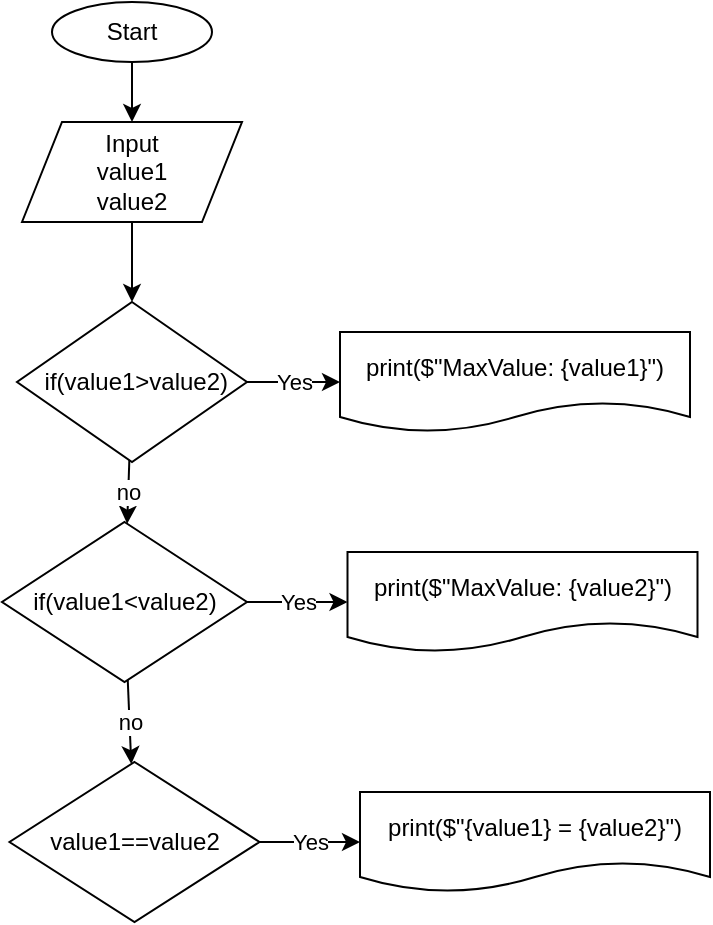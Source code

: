 <mxfile>
    <diagram id="CfLts7JXnZs10Yi-ryZP" name="Страница 1">
        <mxGraphModel dx="337" dy="405" grid="1" gridSize="10" guides="1" tooltips="1" connect="1" arrows="1" fold="1" page="1" pageScale="1" pageWidth="827" pageHeight="1169" math="0" shadow="0">
            <root>
                <mxCell id="0"/>
                <mxCell id="1" parent="0"/>
                <mxCell id="9" value="" style="edgeStyle=none;html=1;" edge="1" parent="1" source="2" target="3">
                    <mxGeometry relative="1" as="geometry"/>
                </mxCell>
                <mxCell id="2" value="Start" style="ellipse;whiteSpace=wrap;html=1;" vertex="1" parent="1">
                    <mxGeometry x="95" y="30" width="80" height="30" as="geometry"/>
                </mxCell>
                <mxCell id="5" value="" style="edgeStyle=none;html=1;" edge="1" parent="1" source="3" target="4">
                    <mxGeometry relative="1" as="geometry"/>
                </mxCell>
                <mxCell id="3" value="Input&lt;br&gt;value1&lt;br&gt;value2" style="shape=parallelogram;perimeter=parallelogramPerimeter;whiteSpace=wrap;html=1;fixedSize=1;" vertex="1" parent="1">
                    <mxGeometry x="80" y="90" width="110" height="50" as="geometry"/>
                </mxCell>
                <mxCell id="7" value="Yes" style="edgeStyle=none;html=1;" edge="1" parent="1" source="4" target="6">
                    <mxGeometry relative="1" as="geometry"/>
                </mxCell>
                <mxCell id="12" value="no" style="edgeStyle=none;html=1;" edge="1" parent="1" source="4" target="11">
                    <mxGeometry relative="1" as="geometry"/>
                </mxCell>
                <mxCell id="4" value="&amp;nbsp;if(value1&amp;gt;value2)" style="rhombus;whiteSpace=wrap;html=1;" vertex="1" parent="1">
                    <mxGeometry x="77.5" y="180" width="115" height="80" as="geometry"/>
                </mxCell>
                <mxCell id="6" value="print($&quot;MaxValue: {value1}&quot;)" style="shape=document;whiteSpace=wrap;html=1;boundedLbl=1;" vertex="1" parent="1">
                    <mxGeometry x="239" y="195" width="175" height="50" as="geometry"/>
                </mxCell>
                <mxCell id="18" value="no" style="edgeStyle=none;html=1;" edge="1" parent="1" source="11" target="17">
                    <mxGeometry relative="1" as="geometry"/>
                </mxCell>
                <mxCell id="11" value="if(value1&amp;lt;value2)" style="rhombus;whiteSpace=wrap;html=1;" vertex="1" parent="1">
                    <mxGeometry x="70" y="290" width="122.5" height="80" as="geometry"/>
                </mxCell>
                <mxCell id="13" value="Yes" style="edgeStyle=none;html=1;exitX=1;exitY=0.5;exitDx=0;exitDy=0;" edge="1" parent="1" target="14" source="11">
                    <mxGeometry relative="1" as="geometry">
                        <mxPoint x="196.25" y="330" as="sourcePoint"/>
                    </mxGeometry>
                </mxCell>
                <mxCell id="14" value="print($&quot;MaxValue: {value2}&quot;)" style="shape=document;whiteSpace=wrap;html=1;boundedLbl=1;" vertex="1" parent="1">
                    <mxGeometry x="242.75" y="305" width="175" height="50" as="geometry"/>
                </mxCell>
                <mxCell id="17" value="value1==value2" style="rhombus;whiteSpace=wrap;html=1;" vertex="1" parent="1">
                    <mxGeometry x="73.75" y="410" width="125" height="80" as="geometry"/>
                </mxCell>
                <mxCell id="19" value="Yes" style="edgeStyle=none;html=1;" edge="1" parent="1" target="20" source="17">
                    <mxGeometry relative="1" as="geometry">
                        <mxPoint x="160" y="520" as="sourcePoint"/>
                    </mxGeometry>
                </mxCell>
                <mxCell id="20" value="print($&quot;{value1} = {value2}&quot;)" style="shape=document;whiteSpace=wrap;html=1;boundedLbl=1;" vertex="1" parent="1">
                    <mxGeometry x="249" y="425" width="175" height="50" as="geometry"/>
                </mxCell>
            </root>
        </mxGraphModel>
    </diagram>
</mxfile>